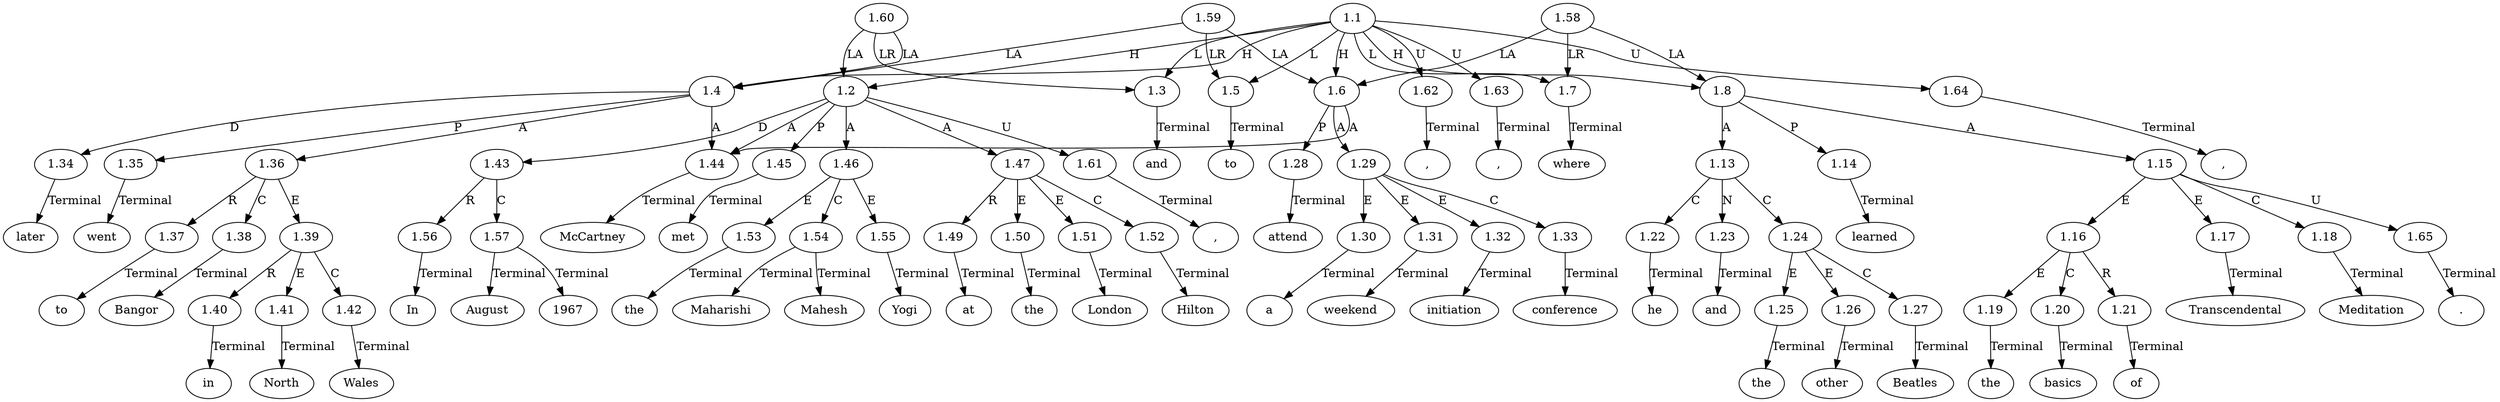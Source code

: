 // Graph
digraph {
	0.1 [label=In ordering=out]
	0.10 [label=Yogi ordering=out]
	0.11 [label=at ordering=out]
	0.12 [label=the ordering=out]
	0.13 [label=London ordering=out]
	0.14 [label=Hilton ordering=out]
	0.15 [label="," ordering=out]
	0.16 [label=and ordering=out]
	0.17 [label=later ordering=out]
	0.18 [label=went ordering=out]
	0.19 [label=to ordering=out]
	0.2 [label=August ordering=out]
	0.20 [label=Bangor ordering=out]
	0.21 [label=in ordering=out]
	0.22 [label=North ordering=out]
	0.23 [label=Wales ordering=out]
	0.24 [label="," ordering=out]
	0.25 [label=to ordering=out]
	0.26 [label=attend ordering=out]
	0.27 [label=a ordering=out]
	0.28 [label=weekend ordering=out]
	0.29 [label=initiation ordering=out]
	0.3 [label=1967 ordering=out]
	0.30 [label=conference ordering=out]
	0.31 [label="," ordering=out]
	0.32 [label=where ordering=out]
	0.33 [label=he ordering=out]
	0.34 [label=and ordering=out]
	0.35 [label=the ordering=out]
	0.36 [label=other ordering=out]
	0.37 [label=Beatles ordering=out]
	0.38 [label=learned ordering=out]
	0.39 [label=the ordering=out]
	0.4 [label="," ordering=out]
	0.40 [label=basics ordering=out]
	0.41 [label=of ordering=out]
	0.42 [label=Transcendental ordering=out]
	0.43 [label=Meditation ordering=out]
	0.44 [label="." ordering=out]
	0.5 [label=McCartney ordering=out]
	0.6 [label=met ordering=out]
	0.7 [label=the ordering=out]
	0.8 [label=Maharishi ordering=out]
	0.9 [label=Mahesh ordering=out]
	1.1 [label=1.1 ordering=out]
	1.2 [label=1.2 ordering=out]
	1.3 [label=1.3 ordering=out]
	1.4 [label=1.4 ordering=out]
	1.5 [label=1.5 ordering=out]
	1.6 [label=1.6 ordering=out]
	1.7 [label=1.7 ordering=out]
	1.8 [label=1.8 ordering=out]
	1.13 [label=1.13 ordering=out]
	1.14 [label=1.14 ordering=out]
	1.15 [label=1.15 ordering=out]
	1.16 [label=1.16 ordering=out]
	1.17 [label=1.17 ordering=out]
	1.18 [label=1.18 ordering=out]
	1.19 [label=1.19 ordering=out]
	1.20 [label=1.20 ordering=out]
	1.21 [label=1.21 ordering=out]
	1.22 [label=1.22 ordering=out]
	1.23 [label=1.23 ordering=out]
	1.24 [label=1.24 ordering=out]
	1.25 [label=1.25 ordering=out]
	1.26 [label=1.26 ordering=out]
	1.27 [label=1.27 ordering=out]
	1.28 [label=1.28 ordering=out]
	1.29 [label=1.29 ordering=out]
	1.30 [label=1.30 ordering=out]
	1.31 [label=1.31 ordering=out]
	1.32 [label=1.32 ordering=out]
	1.33 [label=1.33 ordering=out]
	1.34 [label=1.34 ordering=out]
	1.35 [label=1.35 ordering=out]
	1.36 [label=1.36 ordering=out]
	1.37 [label=1.37 ordering=out]
	1.38 [label=1.38 ordering=out]
	1.39 [label=1.39 ordering=out]
	1.40 [label=1.40 ordering=out]
	1.41 [label=1.41 ordering=out]
	1.42 [label=1.42 ordering=out]
	1.43 [label=1.43 ordering=out]
	1.44 [label=1.44 ordering=out]
	1.45 [label=1.45 ordering=out]
	1.46 [label=1.46 ordering=out]
	1.47 [label=1.47 ordering=out]
	1.49 [label=1.49 ordering=out]
	1.50 [label=1.50 ordering=out]
	1.51 [label=1.51 ordering=out]
	1.52 [label=1.52 ordering=out]
	1.53 [label=1.53 ordering=out]
	1.54 [label=1.54 ordering=out]
	1.55 [label=1.55 ordering=out]
	1.56 [label=1.56 ordering=out]
	1.57 [label=1.57 ordering=out]
	1.58 [label=1.58 ordering=out]
	1.59 [label=1.59 ordering=out]
	1.60 [label=1.60 ordering=out]
	1.61 [label=1.61 ordering=out]
	1.62 [label=1.62 ordering=out]
	1.63 [label=1.63 ordering=out]
	1.64 [label=1.64 ordering=out]
	1.65 [label=1.65 ordering=out]
	1.1 -> 1.2 [label=H ordering=out]
	1.1 -> 1.3 [label=L ordering=out]
	1.1 -> 1.4 [label=H ordering=out]
	1.1 -> 1.5 [label=L ordering=out]
	1.1 -> 1.6 [label=H ordering=out]
	1.1 -> 1.7 [label=L ordering=out]
	1.1 -> 1.8 [label=H ordering=out]
	1.1 -> 1.62 [label=U ordering=out]
	1.1 -> 1.63 [label=U ordering=out]
	1.1 -> 1.64 [label=U ordering=out]
	1.2 -> 1.43 [label=D ordering=out]
	1.2 -> 1.44 [label=A ordering=out]
	1.2 -> 1.45 [label=P ordering=out]
	1.2 -> 1.46 [label=A ordering=out]
	1.2 -> 1.47 [label=A ordering=out]
	1.2 -> 1.61 [label=U ordering=out]
	1.3 -> 0.16 [label=Terminal ordering=out]
	1.4 -> 1.34 [label=D ordering=out]
	1.4 -> 1.35 [label=P ordering=out]
	1.4 -> 1.36 [label=A ordering=out]
	1.4 -> 1.44 [label=A ordering=out]
	1.5 -> 0.25 [label=Terminal ordering=out]
	1.6 -> 1.28 [label=P ordering=out]
	1.6 -> 1.29 [label=A ordering=out]
	1.6 -> 1.44 [label=A ordering=out]
	1.7 -> 0.32 [label=Terminal ordering=out]
	1.8 -> 1.13 [label=A ordering=out]
	1.8 -> 1.14 [label=P ordering=out]
	1.8 -> 1.15 [label=A ordering=out]
	1.13 -> 1.22 [label=C ordering=out]
	1.13 -> 1.23 [label=N ordering=out]
	1.13 -> 1.24 [label=C ordering=out]
	1.14 -> 0.38 [label=Terminal ordering=out]
	1.15 -> 1.16 [label=E ordering=out]
	1.15 -> 1.17 [label=E ordering=out]
	1.15 -> 1.18 [label=C ordering=out]
	1.15 -> 1.65 [label=U ordering=out]
	1.16 -> 1.19 [label=E ordering=out]
	1.16 -> 1.20 [label=C ordering=out]
	1.16 -> 1.21 [label=R ordering=out]
	1.17 -> 0.42 [label=Terminal ordering=out]
	1.18 -> 0.43 [label=Terminal ordering=out]
	1.19 -> 0.39 [label=Terminal ordering=out]
	1.20 -> 0.40 [label=Terminal ordering=out]
	1.21 -> 0.41 [label=Terminal ordering=out]
	1.22 -> 0.33 [label=Terminal ordering=out]
	1.23 -> 0.34 [label=Terminal ordering=out]
	1.24 -> 1.25 [label=E ordering=out]
	1.24 -> 1.26 [label=E ordering=out]
	1.24 -> 1.27 [label=C ordering=out]
	1.25 -> 0.35 [label=Terminal ordering=out]
	1.26 -> 0.36 [label=Terminal ordering=out]
	1.27 -> 0.37 [label=Terminal ordering=out]
	1.28 -> 0.26 [label=Terminal ordering=out]
	1.29 -> 1.30 [label=E ordering=out]
	1.29 -> 1.31 [label=E ordering=out]
	1.29 -> 1.32 [label=E ordering=out]
	1.29 -> 1.33 [label=C ordering=out]
	1.30 -> 0.27 [label=Terminal ordering=out]
	1.31 -> 0.28 [label=Terminal ordering=out]
	1.32 -> 0.29 [label=Terminal ordering=out]
	1.33 -> 0.30 [label=Terminal ordering=out]
	1.34 -> 0.17 [label=Terminal ordering=out]
	1.35 -> 0.18 [label=Terminal ordering=out]
	1.36 -> 1.37 [label=R ordering=out]
	1.36 -> 1.38 [label=C ordering=out]
	1.36 -> 1.39 [label=E ordering=out]
	1.37 -> 0.19 [label=Terminal ordering=out]
	1.38 -> 0.20 [label=Terminal ordering=out]
	1.39 -> 1.40 [label=R ordering=out]
	1.39 -> 1.41 [label=E ordering=out]
	1.39 -> 1.42 [label=C ordering=out]
	1.40 -> 0.21 [label=Terminal ordering=out]
	1.41 -> 0.22 [label=Terminal ordering=out]
	1.42 -> 0.23 [label=Terminal ordering=out]
	1.43 -> 1.56 [label=R ordering=out]
	1.43 -> 1.57 [label=C ordering=out]
	1.44 -> 0.5 [label=Terminal ordering=out]
	1.45 -> 0.6 [label=Terminal ordering=out]
	1.46 -> 1.53 [label=E ordering=out]
	1.46 -> 1.54 [label=C ordering=out]
	1.46 -> 1.55 [label=E ordering=out]
	1.47 -> 1.49 [label=R ordering=out]
	1.47 -> 1.50 [label=E ordering=out]
	1.47 -> 1.51 [label=E ordering=out]
	1.47 -> 1.52 [label=C ordering=out]
	1.49 -> 0.11 [label=Terminal ordering=out]
	1.50 -> 0.12 [label=Terminal ordering=out]
	1.51 -> 0.13 [label=Terminal ordering=out]
	1.52 -> 0.14 [label=Terminal ordering=out]
	1.53 -> 0.7 [label=Terminal ordering=out]
	1.54 -> 0.8 [label=Terminal ordering=out]
	1.54 -> 0.9 [label=Terminal ordering=out]
	1.55 -> 0.10 [label=Terminal ordering=out]
	1.56 -> 0.1 [label=Terminal ordering=out]
	1.57 -> 0.2 [label=Terminal ordering=out]
	1.57 -> 0.3 [label=Terminal ordering=out]
	1.58 -> 1.6 [label=LA ordering=out]
	1.58 -> 1.7 [label=LR ordering=out]
	1.58 -> 1.8 [label=LA ordering=out]
	1.59 -> 1.4 [label=LA ordering=out]
	1.59 -> 1.5 [label=LR ordering=out]
	1.59 -> 1.6 [label=LA ordering=out]
	1.60 -> 1.2 [label=LA ordering=out]
	1.60 -> 1.3 [label=LR ordering=out]
	1.60 -> 1.4 [label=LA ordering=out]
	1.61 -> 0.4 [label=Terminal ordering=out]
	1.62 -> 0.15 [label=Terminal ordering=out]
	1.63 -> 0.24 [label=Terminal ordering=out]
	1.64 -> 0.31 [label=Terminal ordering=out]
	1.65 -> 0.44 [label=Terminal ordering=out]
}

